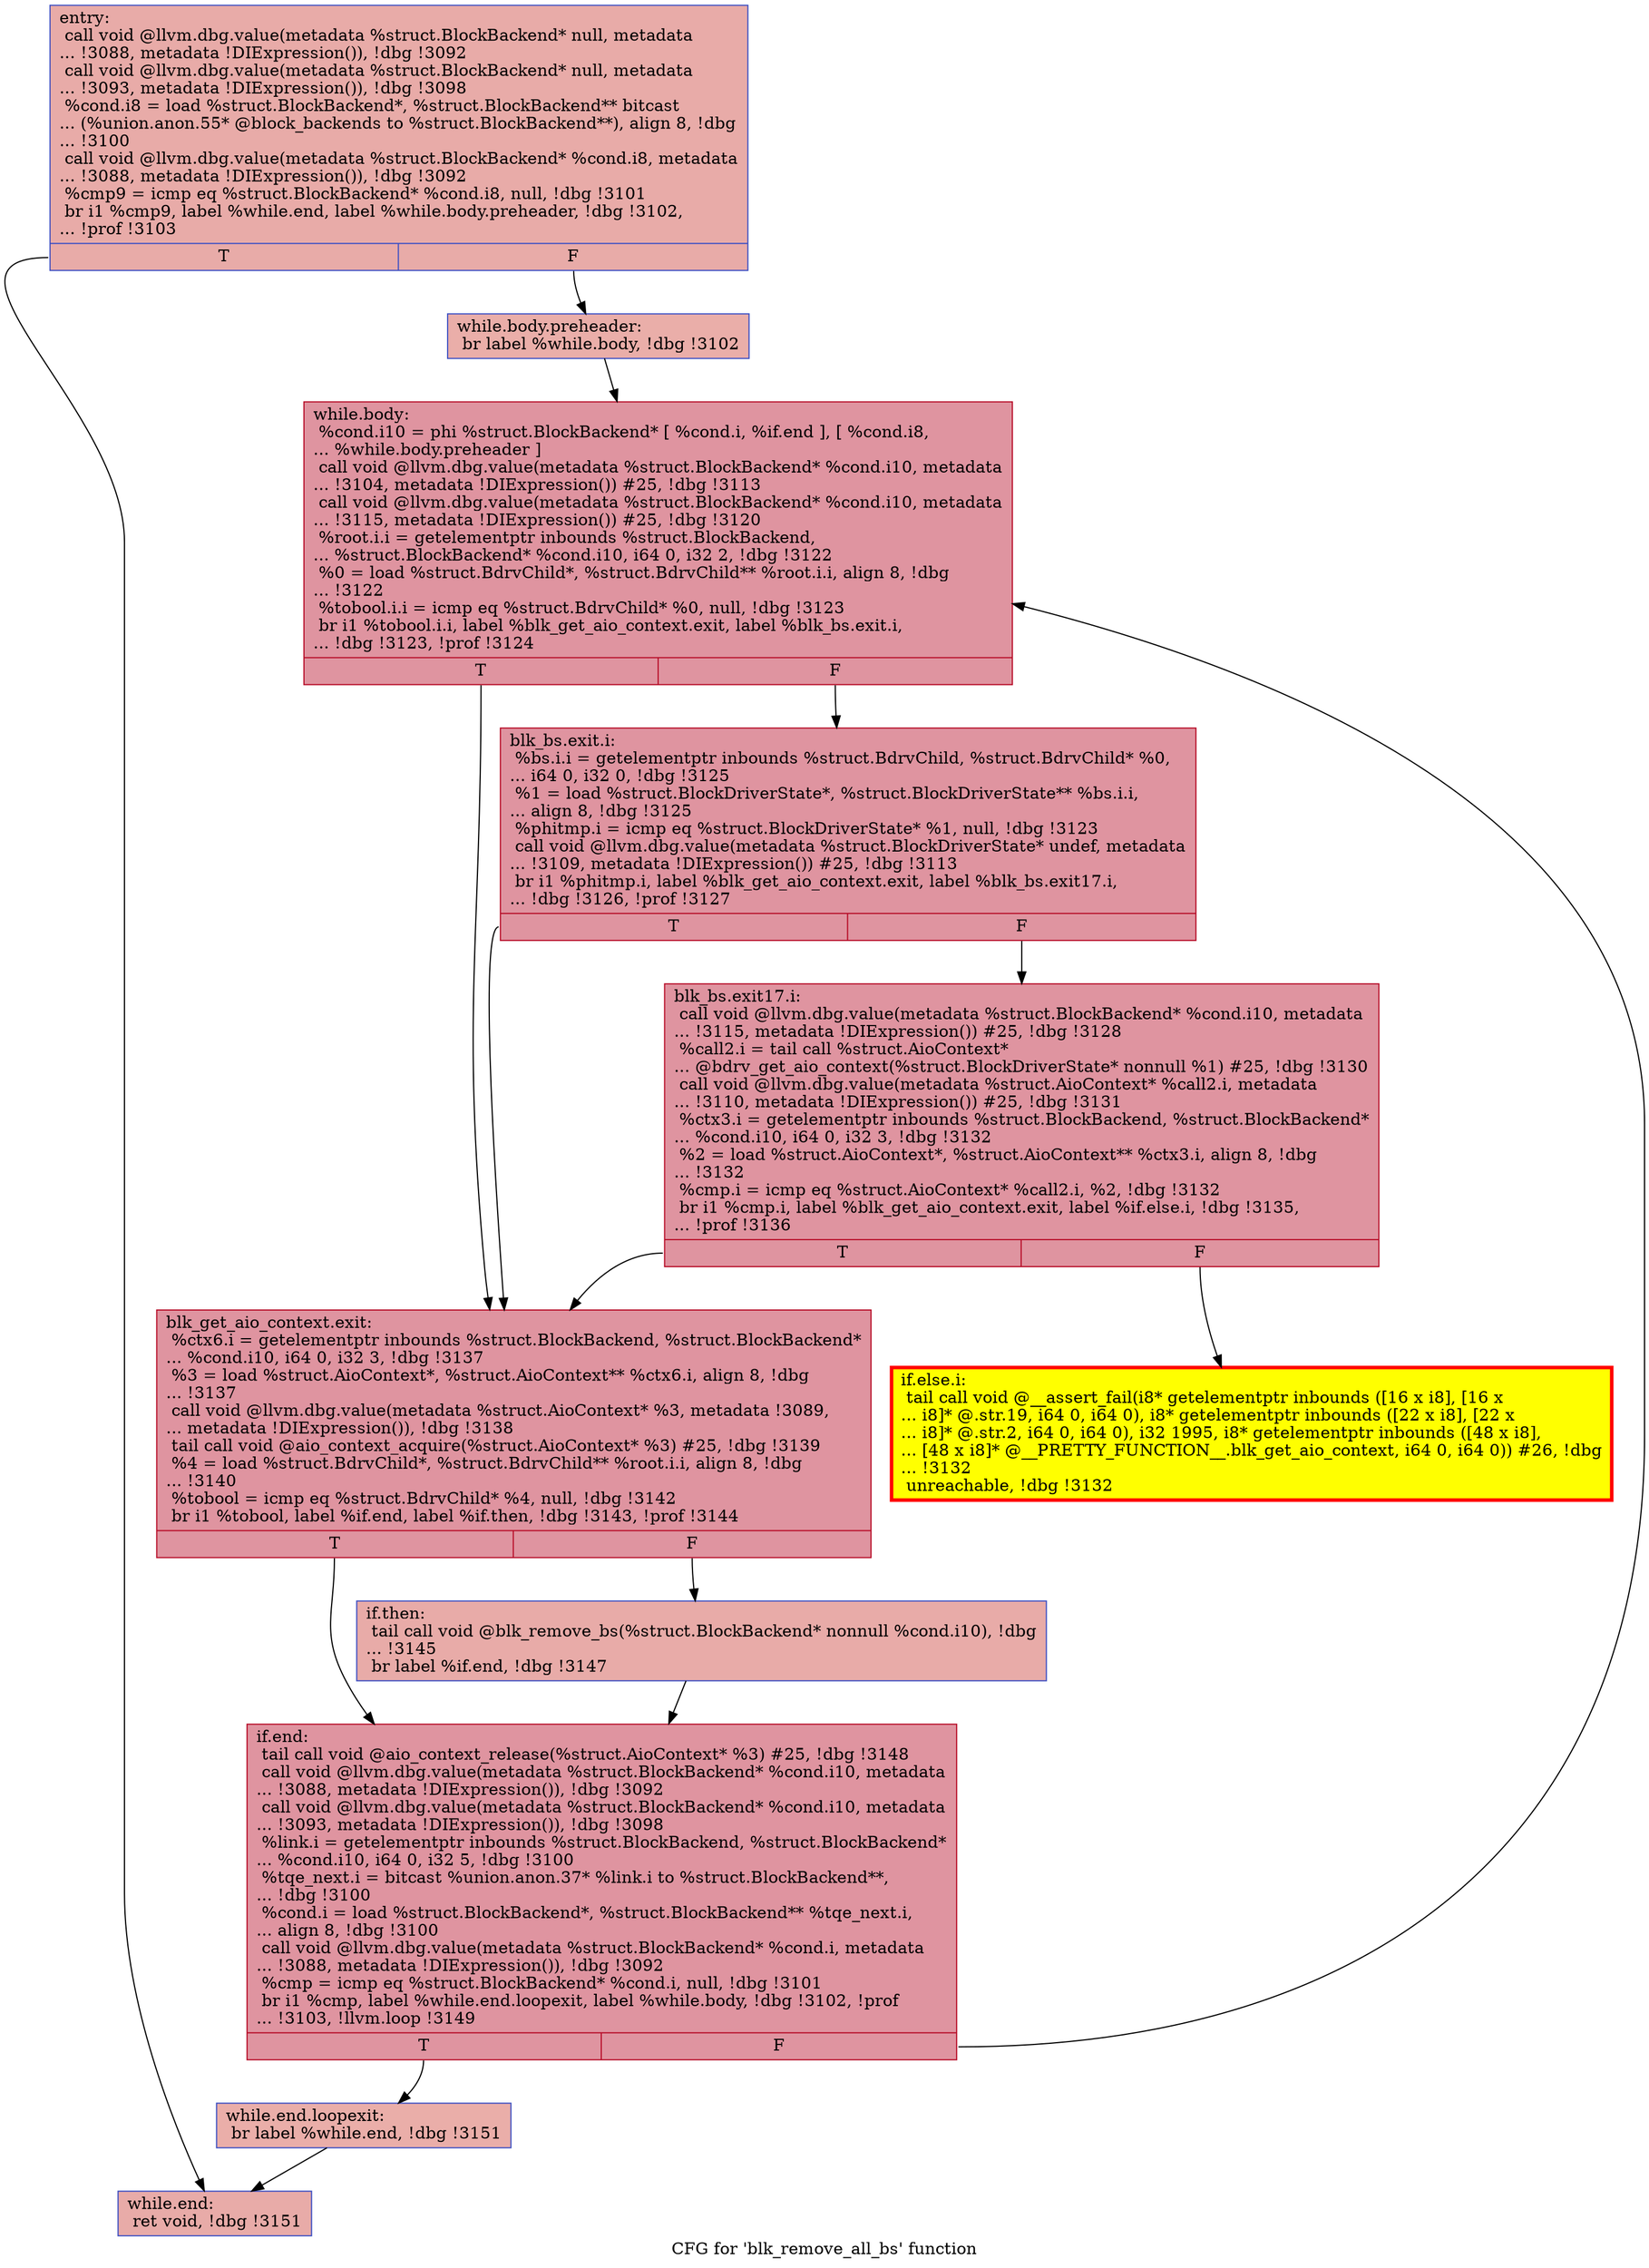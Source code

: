 digraph "CFG for 'blk_remove_all_bs' function" {
	label="CFG for 'blk_remove_all_bs' function";

	Node0x55d70fba11b0 [shape=record,color="#3d50c3ff", style=filled, fillcolor="#cc403a70",label="{entry:\l  call void @llvm.dbg.value(metadata %struct.BlockBackend* null, metadata\l... !3088, metadata !DIExpression()), !dbg !3092\l  call void @llvm.dbg.value(metadata %struct.BlockBackend* null, metadata\l... !3093, metadata !DIExpression()), !dbg !3098\l  %cond.i8 = load %struct.BlockBackend*, %struct.BlockBackend** bitcast\l... (%union.anon.55* @block_backends to %struct.BlockBackend**), align 8, !dbg\l... !3100\l  call void @llvm.dbg.value(metadata %struct.BlockBackend* %cond.i8, metadata\l... !3088, metadata !DIExpression()), !dbg !3092\l  %cmp9 = icmp eq %struct.BlockBackend* %cond.i8, null, !dbg !3101\l  br i1 %cmp9, label %while.end, label %while.body.preheader, !dbg !3102,\l... !prof !3103\l|{<s0>T|<s1>F}}"];
	Node0x55d70fba11b0:s0 -> Node0x55d70fba7a30;
	Node0x55d70fba11b0:s1 -> Node0x55d70fc9b440;
	Node0x55d70fc9b440 [shape=record,color="#3d50c3ff", style=filled, fillcolor="#d0473d70",label="{while.body.preheader:                             \l  br label %while.body, !dbg !3102\l}"];
	Node0x55d70fc9b440 -> Node0x55d70fba86b0;
	Node0x55d70fba86b0 [shape=record,color="#b70d28ff", style=filled, fillcolor="#b70d2870",label="{while.body:                                       \l  %cond.i10 = phi %struct.BlockBackend* [ %cond.i, %if.end ], [ %cond.i8,\l... %while.body.preheader ]\l  call void @llvm.dbg.value(metadata %struct.BlockBackend* %cond.i10, metadata\l... !3104, metadata !DIExpression()) #25, !dbg !3113\l  call void @llvm.dbg.value(metadata %struct.BlockBackend* %cond.i10, metadata\l... !3115, metadata !DIExpression()) #25, !dbg !3120\l  %root.i.i = getelementptr inbounds %struct.BlockBackend,\l... %struct.BlockBackend* %cond.i10, i64 0, i32 2, !dbg !3122\l  %0 = load %struct.BdrvChild*, %struct.BdrvChild** %root.i.i, align 8, !dbg\l... !3122\l  %tobool.i.i = icmp eq %struct.BdrvChild* %0, null, !dbg !3123\l  br i1 %tobool.i.i, label %blk_get_aio_context.exit, label %blk_bs.exit.i,\l... !dbg !3123, !prof !3124\l|{<s0>T|<s1>F}}"];
	Node0x55d70fba86b0:s0 -> Node0x55d70ffb4330;
	Node0x55d70fba86b0:s1 -> Node0x55d70ff94c00;
	Node0x55d70ff94c00 [shape=record,color="#b70d28ff", style=filled, fillcolor="#b70d2870",label="{blk_bs.exit.i:                                    \l  %bs.i.i = getelementptr inbounds %struct.BdrvChild, %struct.BdrvChild* %0,\l... i64 0, i32 0, !dbg !3125\l  %1 = load %struct.BlockDriverState*, %struct.BlockDriverState** %bs.i.i,\l... align 8, !dbg !3125\l  %phitmp.i = icmp eq %struct.BlockDriverState* %1, null, !dbg !3123\l  call void @llvm.dbg.value(metadata %struct.BlockDriverState* undef, metadata\l... !3109, metadata !DIExpression()) #25, !dbg !3113\l  br i1 %phitmp.i, label %blk_get_aio_context.exit, label %blk_bs.exit17.i,\l... !dbg !3126, !prof !3127\l|{<s0>T|<s1>F}}"];
	Node0x55d70ff94c00:s0 -> Node0x55d70ffb4330;
	Node0x55d70ff94c00:s1 -> Node0x55d70fc0f800;
	Node0x55d70fc0f800 [shape=record,color="#b70d28ff", style=filled, fillcolor="#b70d2870",label="{blk_bs.exit17.i:                                  \l  call void @llvm.dbg.value(metadata %struct.BlockBackend* %cond.i10, metadata\l... !3115, metadata !DIExpression()) #25, !dbg !3128\l  %call2.i = tail call %struct.AioContext*\l... @bdrv_get_aio_context(%struct.BlockDriverState* nonnull %1) #25, !dbg !3130\l  call void @llvm.dbg.value(metadata %struct.AioContext* %call2.i, metadata\l... !3110, metadata !DIExpression()) #25, !dbg !3131\l  %ctx3.i = getelementptr inbounds %struct.BlockBackend, %struct.BlockBackend*\l... %cond.i10, i64 0, i32 3, !dbg !3132\l  %2 = load %struct.AioContext*, %struct.AioContext** %ctx3.i, align 8, !dbg\l... !3132\l  %cmp.i = icmp eq %struct.AioContext* %call2.i, %2, !dbg !3132\l  br i1 %cmp.i, label %blk_get_aio_context.exit, label %if.else.i, !dbg !3135,\l... !prof !3136\l|{<s0>T|<s1>F}}"];
	Node0x55d70fc0f800:s0 -> Node0x55d70ffb4330;
	Node0x55d70fc0f800:s1 -> Node0x55d70fc296f0;
	Node0x55d70fc296f0 [shape=record,penwidth=3.0, style="filled", color="red", fillcolor="yellow",label="{if.else.i:                                        \l  tail call void @__assert_fail(i8* getelementptr inbounds ([16 x i8], [16 x\l... i8]* @.str.19, i64 0, i64 0), i8* getelementptr inbounds ([22 x i8], [22 x\l... i8]* @.str.2, i64 0, i64 0), i32 1995, i8* getelementptr inbounds ([48 x i8],\l... [48 x i8]* @__PRETTY_FUNCTION__.blk_get_aio_context, i64 0, i64 0)) #26, !dbg\l... !3132\l  unreachable, !dbg !3132\l}"];
	Node0x55d70ffb4330 [shape=record,color="#b70d28ff", style=filled, fillcolor="#b70d2870",label="{blk_get_aio_context.exit:                         \l  %ctx6.i = getelementptr inbounds %struct.BlockBackend, %struct.BlockBackend*\l... %cond.i10, i64 0, i32 3, !dbg !3137\l  %3 = load %struct.AioContext*, %struct.AioContext** %ctx6.i, align 8, !dbg\l... !3137\l  call void @llvm.dbg.value(metadata %struct.AioContext* %3, metadata !3089,\l... metadata !DIExpression()), !dbg !3138\l  tail call void @aio_context_acquire(%struct.AioContext* %3) #25, !dbg !3139\l  %4 = load %struct.BdrvChild*, %struct.BdrvChild** %root.i.i, align 8, !dbg\l... !3140\l  %tobool = icmp eq %struct.BdrvChild* %4, null, !dbg !3142\l  br i1 %tobool, label %if.end, label %if.then, !dbg !3143, !prof !3144\l|{<s0>T|<s1>F}}"];
	Node0x55d70ffb4330:s0 -> Node0x55d70fba9c20;
	Node0x55d70ffb4330:s1 -> Node0x55d70fba9bd0;
	Node0x55d70fba9bd0 [shape=record,color="#3d50c3ff", style=filled, fillcolor="#cc403a70",label="{if.then:                                          \l  tail call void @blk_remove_bs(%struct.BlockBackend* nonnull %cond.i10), !dbg\l... !3145\l  br label %if.end, !dbg !3147\l}"];
	Node0x55d70fba9bd0 -> Node0x55d70fba9c20;
	Node0x55d70fba9c20 [shape=record,color="#b70d28ff", style=filled, fillcolor="#b70d2870",label="{if.end:                                           \l  tail call void @aio_context_release(%struct.AioContext* %3) #25, !dbg !3148\l  call void @llvm.dbg.value(metadata %struct.BlockBackend* %cond.i10, metadata\l... !3088, metadata !DIExpression()), !dbg !3092\l  call void @llvm.dbg.value(metadata %struct.BlockBackend* %cond.i10, metadata\l... !3093, metadata !DIExpression()), !dbg !3098\l  %link.i = getelementptr inbounds %struct.BlockBackend, %struct.BlockBackend*\l... %cond.i10, i64 0, i32 5, !dbg !3100\l  %tqe_next.i = bitcast %union.anon.37* %link.i to %struct.BlockBackend**,\l... !dbg !3100\l  %cond.i = load %struct.BlockBackend*, %struct.BlockBackend** %tqe_next.i,\l... align 8, !dbg !3100\l  call void @llvm.dbg.value(metadata %struct.BlockBackend* %cond.i, metadata\l... !3088, metadata !DIExpression()), !dbg !3092\l  %cmp = icmp eq %struct.BlockBackend* %cond.i, null, !dbg !3101\l  br i1 %cmp, label %while.end.loopexit, label %while.body, !dbg !3102, !prof\l... !3103, !llvm.loop !3149\l|{<s0>T|<s1>F}}"];
	Node0x55d70fba9c20:s0 -> Node0x55d70fbf1df0;
	Node0x55d70fba9c20:s1 -> Node0x55d70fba86b0;
	Node0x55d70fbf1df0 [shape=record,color="#3d50c3ff", style=filled, fillcolor="#d0473d70",label="{while.end.loopexit:                               \l  br label %while.end, !dbg !3151\l}"];
	Node0x55d70fbf1df0 -> Node0x55d70fba7a30;
	Node0x55d70fba7a30 [shape=record,color="#3d50c3ff", style=filled, fillcolor="#cc403a70",label="{while.end:                                        \l  ret void, !dbg !3151\l}"];
}
